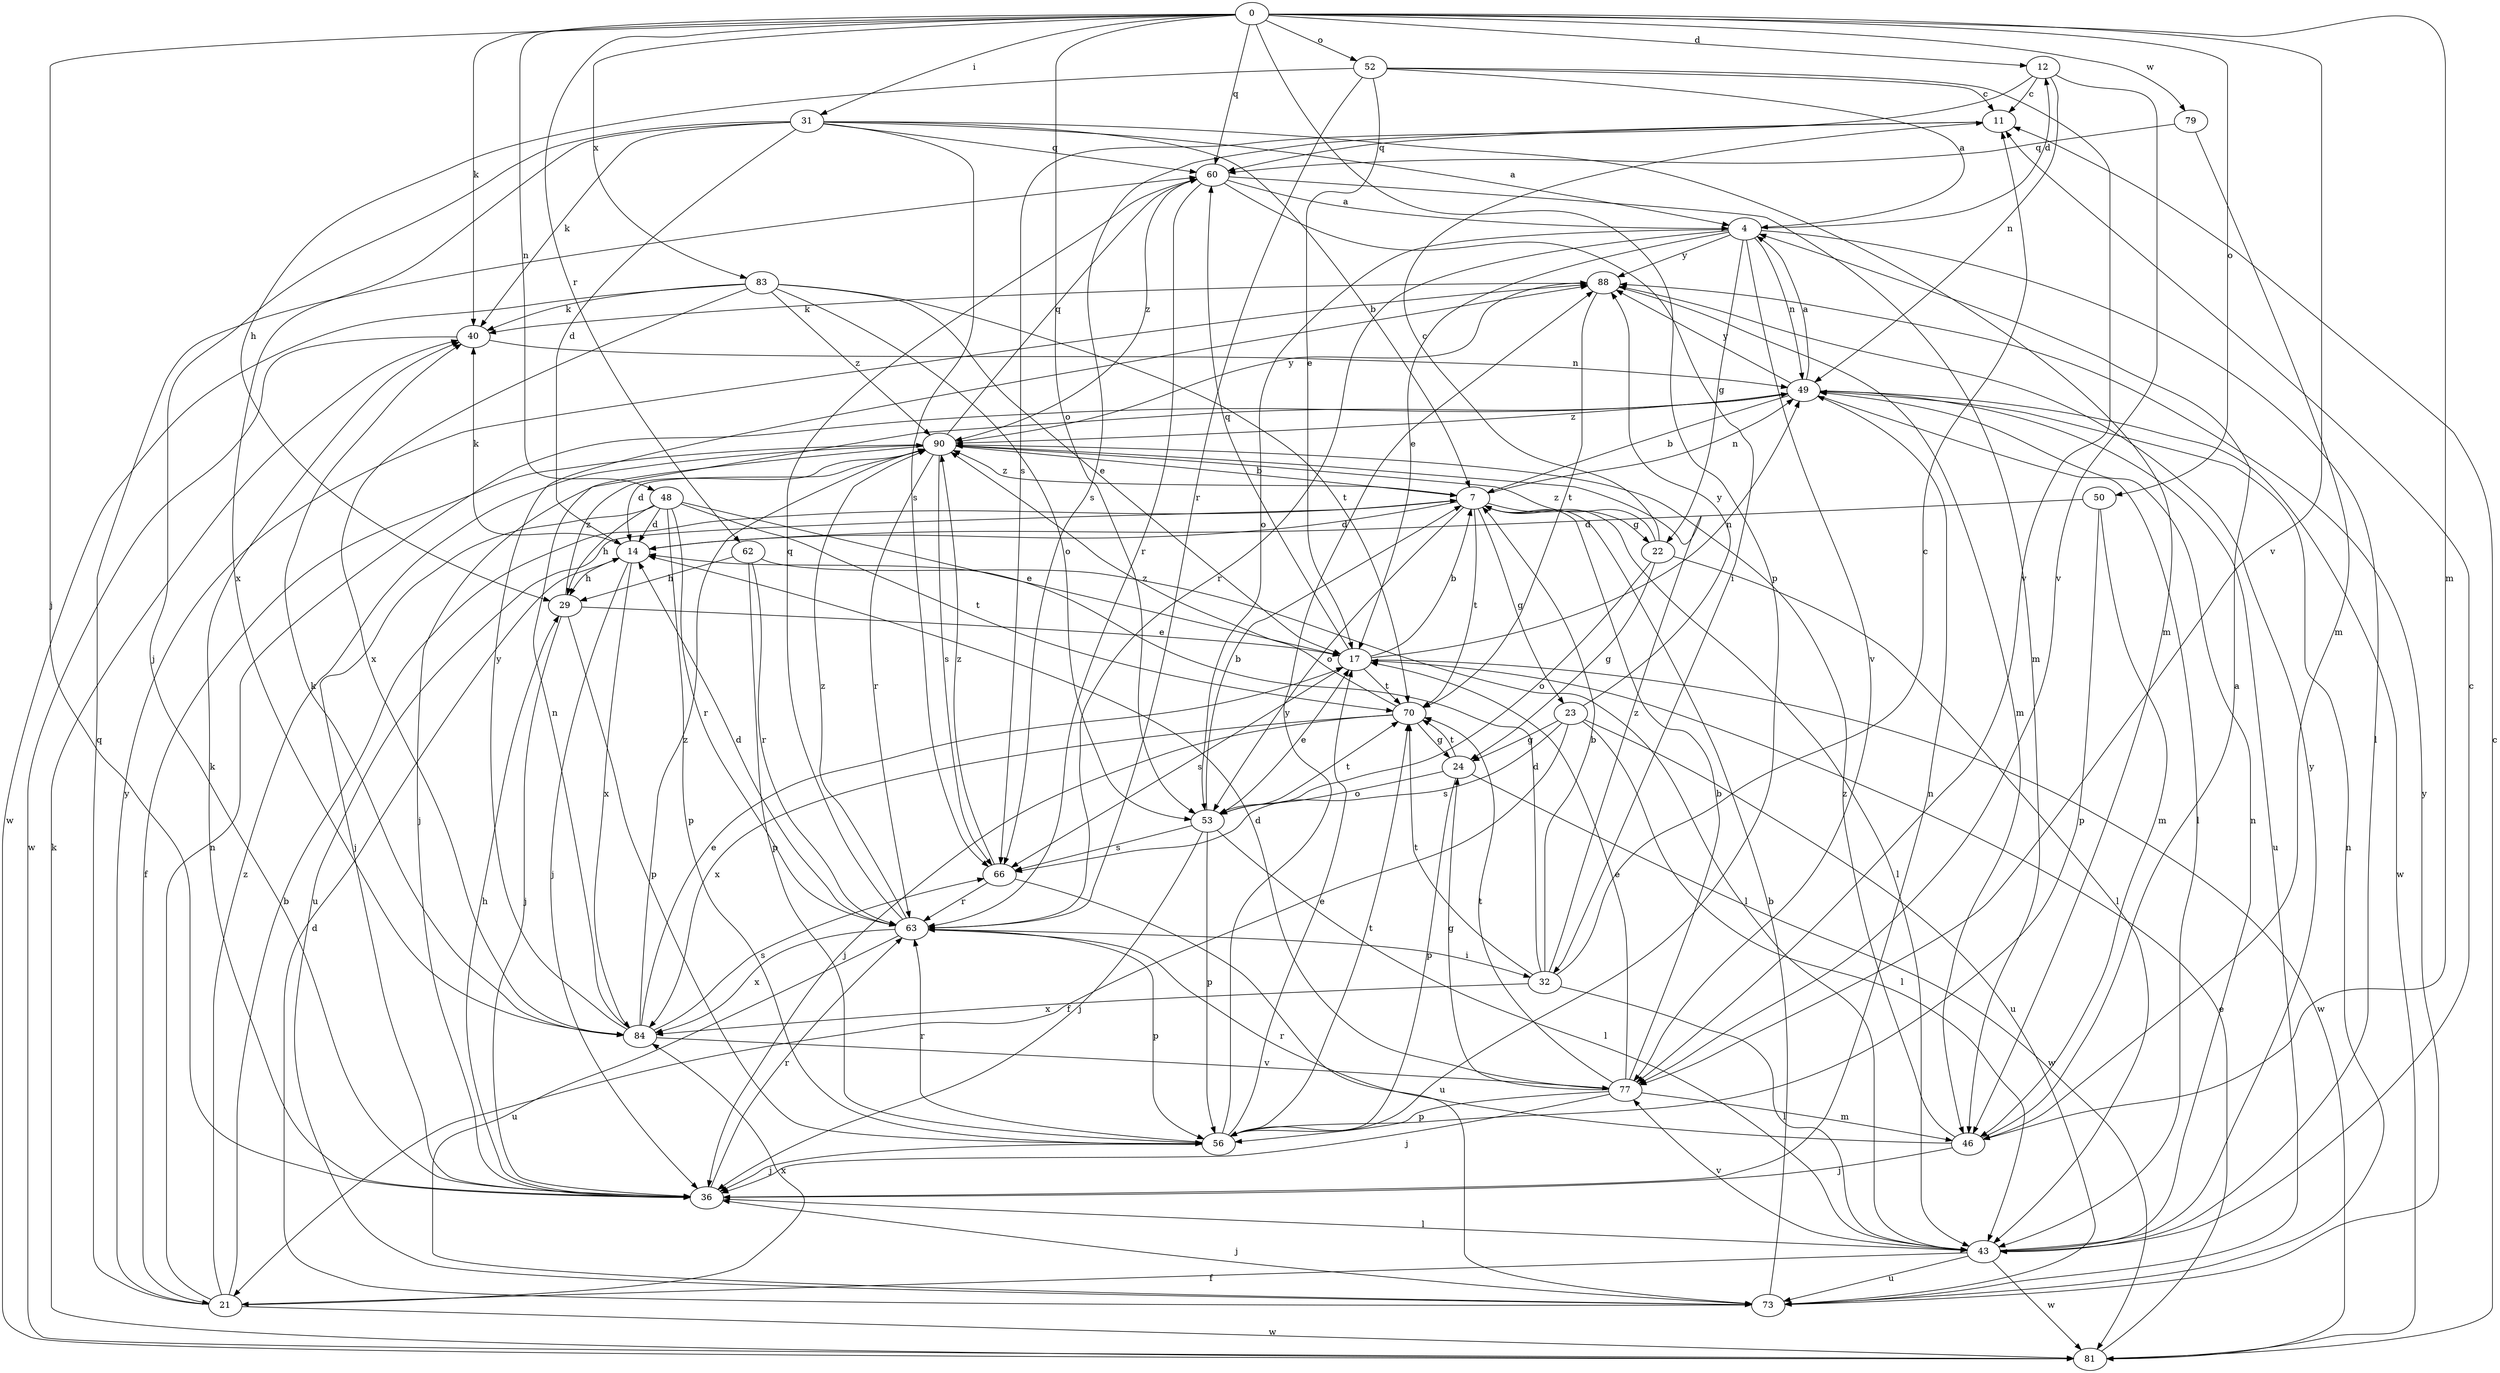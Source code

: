 strict digraph  {
0;
4;
7;
11;
12;
14;
17;
21;
22;
23;
24;
29;
31;
32;
36;
40;
43;
46;
48;
49;
50;
52;
53;
56;
60;
62;
63;
66;
70;
73;
77;
79;
81;
83;
84;
88;
90;
0 -> 12  [label=d];
0 -> 31  [label=i];
0 -> 36  [label=j];
0 -> 40  [label=k];
0 -> 46  [label=m];
0 -> 48  [label=n];
0 -> 50  [label=o];
0 -> 52  [label=o];
0 -> 53  [label=o];
0 -> 56  [label=p];
0 -> 60  [label=q];
0 -> 62  [label=r];
0 -> 77  [label=v];
0 -> 79  [label=w];
0 -> 83  [label=x];
4 -> 12  [label=d];
4 -> 17  [label=e];
4 -> 22  [label=g];
4 -> 43  [label=l];
4 -> 49  [label=n];
4 -> 53  [label=o];
4 -> 63  [label=r];
4 -> 77  [label=v];
4 -> 88  [label=y];
7 -> 14  [label=d];
7 -> 22  [label=g];
7 -> 23  [label=g];
7 -> 43  [label=l];
7 -> 49  [label=n];
7 -> 53  [label=o];
7 -> 70  [label=t];
7 -> 73  [label=u];
7 -> 90  [label=z];
11 -> 60  [label=q];
11 -> 66  [label=s];
12 -> 11  [label=c];
12 -> 49  [label=n];
12 -> 66  [label=s];
12 -> 77  [label=v];
14 -> 29  [label=h];
14 -> 36  [label=j];
14 -> 40  [label=k];
14 -> 84  [label=x];
17 -> 7  [label=b];
17 -> 49  [label=n];
17 -> 60  [label=q];
17 -> 66  [label=s];
17 -> 70  [label=t];
17 -> 81  [label=w];
21 -> 7  [label=b];
21 -> 49  [label=n];
21 -> 60  [label=q];
21 -> 81  [label=w];
21 -> 84  [label=x];
21 -> 88  [label=y];
21 -> 90  [label=z];
22 -> 11  [label=c];
22 -> 24  [label=g];
22 -> 43  [label=l];
22 -> 53  [label=o];
22 -> 90  [label=z];
23 -> 21  [label=f];
23 -> 24  [label=g];
23 -> 43  [label=l];
23 -> 66  [label=s];
23 -> 73  [label=u];
23 -> 88  [label=y];
24 -> 53  [label=o];
24 -> 56  [label=p];
24 -> 70  [label=t];
24 -> 81  [label=w];
29 -> 17  [label=e];
29 -> 36  [label=j];
29 -> 56  [label=p];
29 -> 90  [label=z];
31 -> 4  [label=a];
31 -> 7  [label=b];
31 -> 14  [label=d];
31 -> 36  [label=j];
31 -> 40  [label=k];
31 -> 46  [label=m];
31 -> 60  [label=q];
31 -> 66  [label=s];
31 -> 84  [label=x];
32 -> 7  [label=b];
32 -> 11  [label=c];
32 -> 14  [label=d];
32 -> 43  [label=l];
32 -> 70  [label=t];
32 -> 84  [label=x];
32 -> 90  [label=z];
36 -> 29  [label=h];
36 -> 40  [label=k];
36 -> 43  [label=l];
36 -> 49  [label=n];
36 -> 63  [label=r];
40 -> 49  [label=n];
40 -> 81  [label=w];
43 -> 11  [label=c];
43 -> 21  [label=f];
43 -> 49  [label=n];
43 -> 73  [label=u];
43 -> 77  [label=v];
43 -> 81  [label=w];
43 -> 88  [label=y];
46 -> 4  [label=a];
46 -> 36  [label=j];
46 -> 63  [label=r];
46 -> 90  [label=z];
48 -> 14  [label=d];
48 -> 17  [label=e];
48 -> 29  [label=h];
48 -> 36  [label=j];
48 -> 56  [label=p];
48 -> 63  [label=r];
48 -> 70  [label=t];
49 -> 4  [label=a];
49 -> 7  [label=b];
49 -> 43  [label=l];
49 -> 73  [label=u];
49 -> 81  [label=w];
49 -> 88  [label=y];
49 -> 90  [label=z];
50 -> 14  [label=d];
50 -> 46  [label=m];
50 -> 56  [label=p];
52 -> 4  [label=a];
52 -> 11  [label=c];
52 -> 17  [label=e];
52 -> 29  [label=h];
52 -> 63  [label=r];
52 -> 77  [label=v];
53 -> 7  [label=b];
53 -> 17  [label=e];
53 -> 36  [label=j];
53 -> 43  [label=l];
53 -> 56  [label=p];
53 -> 66  [label=s];
53 -> 70  [label=t];
56 -> 17  [label=e];
56 -> 36  [label=j];
56 -> 63  [label=r];
56 -> 70  [label=t];
56 -> 88  [label=y];
60 -> 4  [label=a];
60 -> 32  [label=i];
60 -> 46  [label=m];
60 -> 63  [label=r];
60 -> 90  [label=z];
62 -> 29  [label=h];
62 -> 43  [label=l];
62 -> 56  [label=p];
62 -> 63  [label=r];
63 -> 14  [label=d];
63 -> 32  [label=i];
63 -> 56  [label=p];
63 -> 60  [label=q];
63 -> 73  [label=u];
63 -> 84  [label=x];
63 -> 90  [label=z];
66 -> 63  [label=r];
66 -> 73  [label=u];
66 -> 90  [label=z];
70 -> 24  [label=g];
70 -> 36  [label=j];
70 -> 84  [label=x];
70 -> 90  [label=z];
73 -> 7  [label=b];
73 -> 14  [label=d];
73 -> 36  [label=j];
73 -> 49  [label=n];
73 -> 88  [label=y];
77 -> 7  [label=b];
77 -> 14  [label=d];
77 -> 17  [label=e];
77 -> 24  [label=g];
77 -> 36  [label=j];
77 -> 46  [label=m];
77 -> 56  [label=p];
77 -> 70  [label=t];
79 -> 46  [label=m];
79 -> 60  [label=q];
81 -> 11  [label=c];
81 -> 17  [label=e];
81 -> 40  [label=k];
83 -> 17  [label=e];
83 -> 40  [label=k];
83 -> 53  [label=o];
83 -> 70  [label=t];
83 -> 81  [label=w];
83 -> 84  [label=x];
83 -> 90  [label=z];
84 -> 17  [label=e];
84 -> 40  [label=k];
84 -> 49  [label=n];
84 -> 66  [label=s];
84 -> 77  [label=v];
84 -> 88  [label=y];
84 -> 90  [label=z];
88 -> 40  [label=k];
88 -> 46  [label=m];
88 -> 70  [label=t];
90 -> 7  [label=b];
90 -> 14  [label=d];
90 -> 21  [label=f];
90 -> 36  [label=j];
90 -> 60  [label=q];
90 -> 63  [label=r];
90 -> 66  [label=s];
90 -> 88  [label=y];
}
